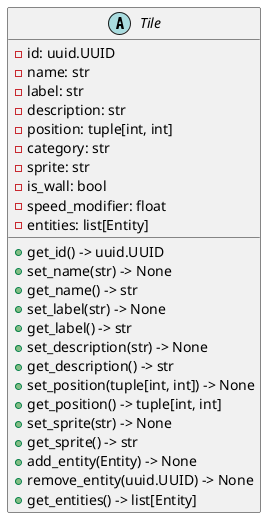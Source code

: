 @startuml

abstract class Tile {
  - id: uuid.UUID
  - name: str
  - label: str
  - description: str
  - position: tuple[int, int]
  - category: str
  - sprite: str
  - is_wall: bool
  - speed_modifier: float
  - entities: list[Entity]
  + get_id() -> uuid.UUID
  + set_name(str) -> None
  + get_name() -> str
  + set_label(str) -> None
  + get_label() -> str
  + set_description(str) -> None
  + get_description() -> str
  + set_position(tuple[int, int]) -> None
  + get_position() -> tuple[int, int]
  + set_sprite(str) -> None
  + get_sprite() -> str
  + add_entity(Entity) -> None
  + remove_entity(uuid.UUID) -> None
  + get_entities() -> list[Entity]
}

@enduml
